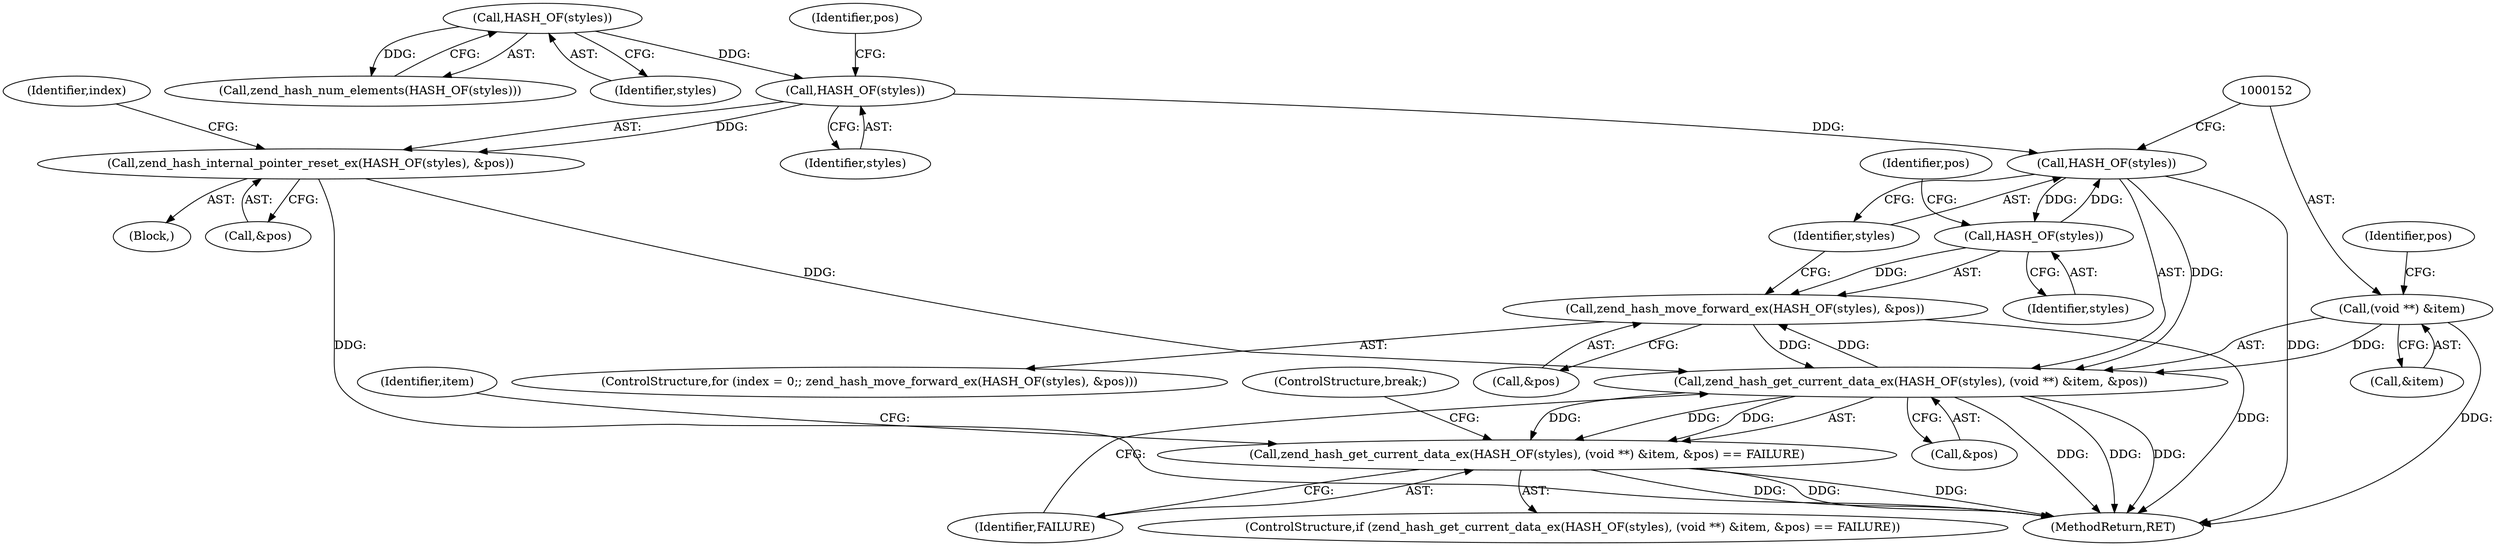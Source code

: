 digraph "0_php-src_2938329ce19cb8c4197dec146c3ec887c6f61d01@API" {
"1000139" [label="(Call,zend_hash_move_forward_ex(HASH_OF(styles), &pos))"];
"1000140" [label="(Call,HASH_OF(styles))"];
"1000149" [label="(Call,HASH_OF(styles))"];
"1000131" [label="(Call,HASH_OF(styles))"];
"1000127" [label="(Call,HASH_OF(styles))"];
"1000148" [label="(Call,zend_hash_get_current_data_ex(HASH_OF(styles), (void **) &item, &pos))"];
"1000151" [label="(Call,(void **) &item)"];
"1000139" [label="(Call,zend_hash_move_forward_ex(HASH_OF(styles), &pos))"];
"1000130" [label="(Call,zend_hash_internal_pointer_reset_ex(HASH_OF(styles), &pos))"];
"1000147" [label="(Call,zend_hash_get_current_data_ex(HASH_OF(styles), (void **) &item, &pos) == FAILURE)"];
"1000140" [label="(Call,HASH_OF(styles))"];
"1000146" [label="(ControlStructure,if (zend_hash_get_current_data_ex(HASH_OF(styles), (void **) &item, &pos) == FAILURE))"];
"1000139" [label="(Call,zend_hash_move_forward_ex(HASH_OF(styles), &pos))"];
"1000176" [label="(MethodReturn,RET)"];
"1000126" [label="(Call,zend_hash_num_elements(HASH_OF(styles)))"];
"1000148" [label="(Call,zend_hash_get_current_data_ex(HASH_OF(styles), (void **) &item, &pos))"];
"1000147" [label="(Call,zend_hash_get_current_data_ex(HASH_OF(styles), (void **) &item, &pos) == FAILURE)"];
"1000128" [label="(Identifier,styles)"];
"1000133" [label="(Call,&pos)"];
"1000103" [label="(Block,)"];
"1000151" [label="(Call,(void **) &item)"];
"1000150" [label="(Identifier,styles)"];
"1000131" [label="(Call,HASH_OF(styles))"];
"1000137" [label="(Identifier,index)"];
"1000149" [label="(Call,HASH_OF(styles))"];
"1000153" [label="(Call,&item)"];
"1000143" [label="(Identifier,pos)"];
"1000142" [label="(Call,&pos)"];
"1000155" [label="(Call,&pos)"];
"1000130" [label="(Call,zend_hash_internal_pointer_reset_ex(HASH_OF(styles), &pos))"];
"1000135" [label="(ControlStructure,for (index = 0;; zend_hash_move_forward_ex(HASH_OF(styles), &pos)))"];
"1000134" [label="(Identifier,pos)"];
"1000157" [label="(Identifier,FAILURE)"];
"1000156" [label="(Identifier,pos)"];
"1000161" [label="(Identifier,item)"];
"1000132" [label="(Identifier,styles)"];
"1000127" [label="(Call,HASH_OF(styles))"];
"1000141" [label="(Identifier,styles)"];
"1000159" [label="(ControlStructure,break;)"];
"1000139" -> "1000135"  [label="AST: "];
"1000139" -> "1000142"  [label="CFG: "];
"1000140" -> "1000139"  [label="AST: "];
"1000142" -> "1000139"  [label="AST: "];
"1000150" -> "1000139"  [label="CFG: "];
"1000139" -> "1000176"  [label="DDG: "];
"1000140" -> "1000139"  [label="DDG: "];
"1000148" -> "1000139"  [label="DDG: "];
"1000139" -> "1000148"  [label="DDG: "];
"1000140" -> "1000141"  [label="CFG: "];
"1000141" -> "1000140"  [label="AST: "];
"1000143" -> "1000140"  [label="CFG: "];
"1000149" -> "1000140"  [label="DDG: "];
"1000140" -> "1000149"  [label="DDG: "];
"1000149" -> "1000148"  [label="AST: "];
"1000149" -> "1000150"  [label="CFG: "];
"1000150" -> "1000149"  [label="AST: "];
"1000152" -> "1000149"  [label="CFG: "];
"1000149" -> "1000176"  [label="DDG: "];
"1000149" -> "1000148"  [label="DDG: "];
"1000131" -> "1000149"  [label="DDG: "];
"1000131" -> "1000130"  [label="AST: "];
"1000131" -> "1000132"  [label="CFG: "];
"1000132" -> "1000131"  [label="AST: "];
"1000134" -> "1000131"  [label="CFG: "];
"1000131" -> "1000130"  [label="DDG: "];
"1000127" -> "1000131"  [label="DDG: "];
"1000127" -> "1000126"  [label="AST: "];
"1000127" -> "1000128"  [label="CFG: "];
"1000128" -> "1000127"  [label="AST: "];
"1000126" -> "1000127"  [label="CFG: "];
"1000127" -> "1000126"  [label="DDG: "];
"1000148" -> "1000147"  [label="AST: "];
"1000148" -> "1000155"  [label="CFG: "];
"1000151" -> "1000148"  [label="AST: "];
"1000155" -> "1000148"  [label="AST: "];
"1000157" -> "1000148"  [label="CFG: "];
"1000148" -> "1000176"  [label="DDG: "];
"1000148" -> "1000176"  [label="DDG: "];
"1000148" -> "1000176"  [label="DDG: "];
"1000148" -> "1000147"  [label="DDG: "];
"1000148" -> "1000147"  [label="DDG: "];
"1000148" -> "1000147"  [label="DDG: "];
"1000151" -> "1000148"  [label="DDG: "];
"1000130" -> "1000148"  [label="DDG: "];
"1000151" -> "1000153"  [label="CFG: "];
"1000152" -> "1000151"  [label="AST: "];
"1000153" -> "1000151"  [label="AST: "];
"1000156" -> "1000151"  [label="CFG: "];
"1000151" -> "1000176"  [label="DDG: "];
"1000130" -> "1000103"  [label="AST: "];
"1000130" -> "1000133"  [label="CFG: "];
"1000133" -> "1000130"  [label="AST: "];
"1000137" -> "1000130"  [label="CFG: "];
"1000130" -> "1000176"  [label="DDG: "];
"1000147" -> "1000146"  [label="AST: "];
"1000147" -> "1000157"  [label="CFG: "];
"1000157" -> "1000147"  [label="AST: "];
"1000159" -> "1000147"  [label="CFG: "];
"1000161" -> "1000147"  [label="CFG: "];
"1000147" -> "1000176"  [label="DDG: "];
"1000147" -> "1000176"  [label="DDG: "];
"1000147" -> "1000176"  [label="DDG: "];
}
